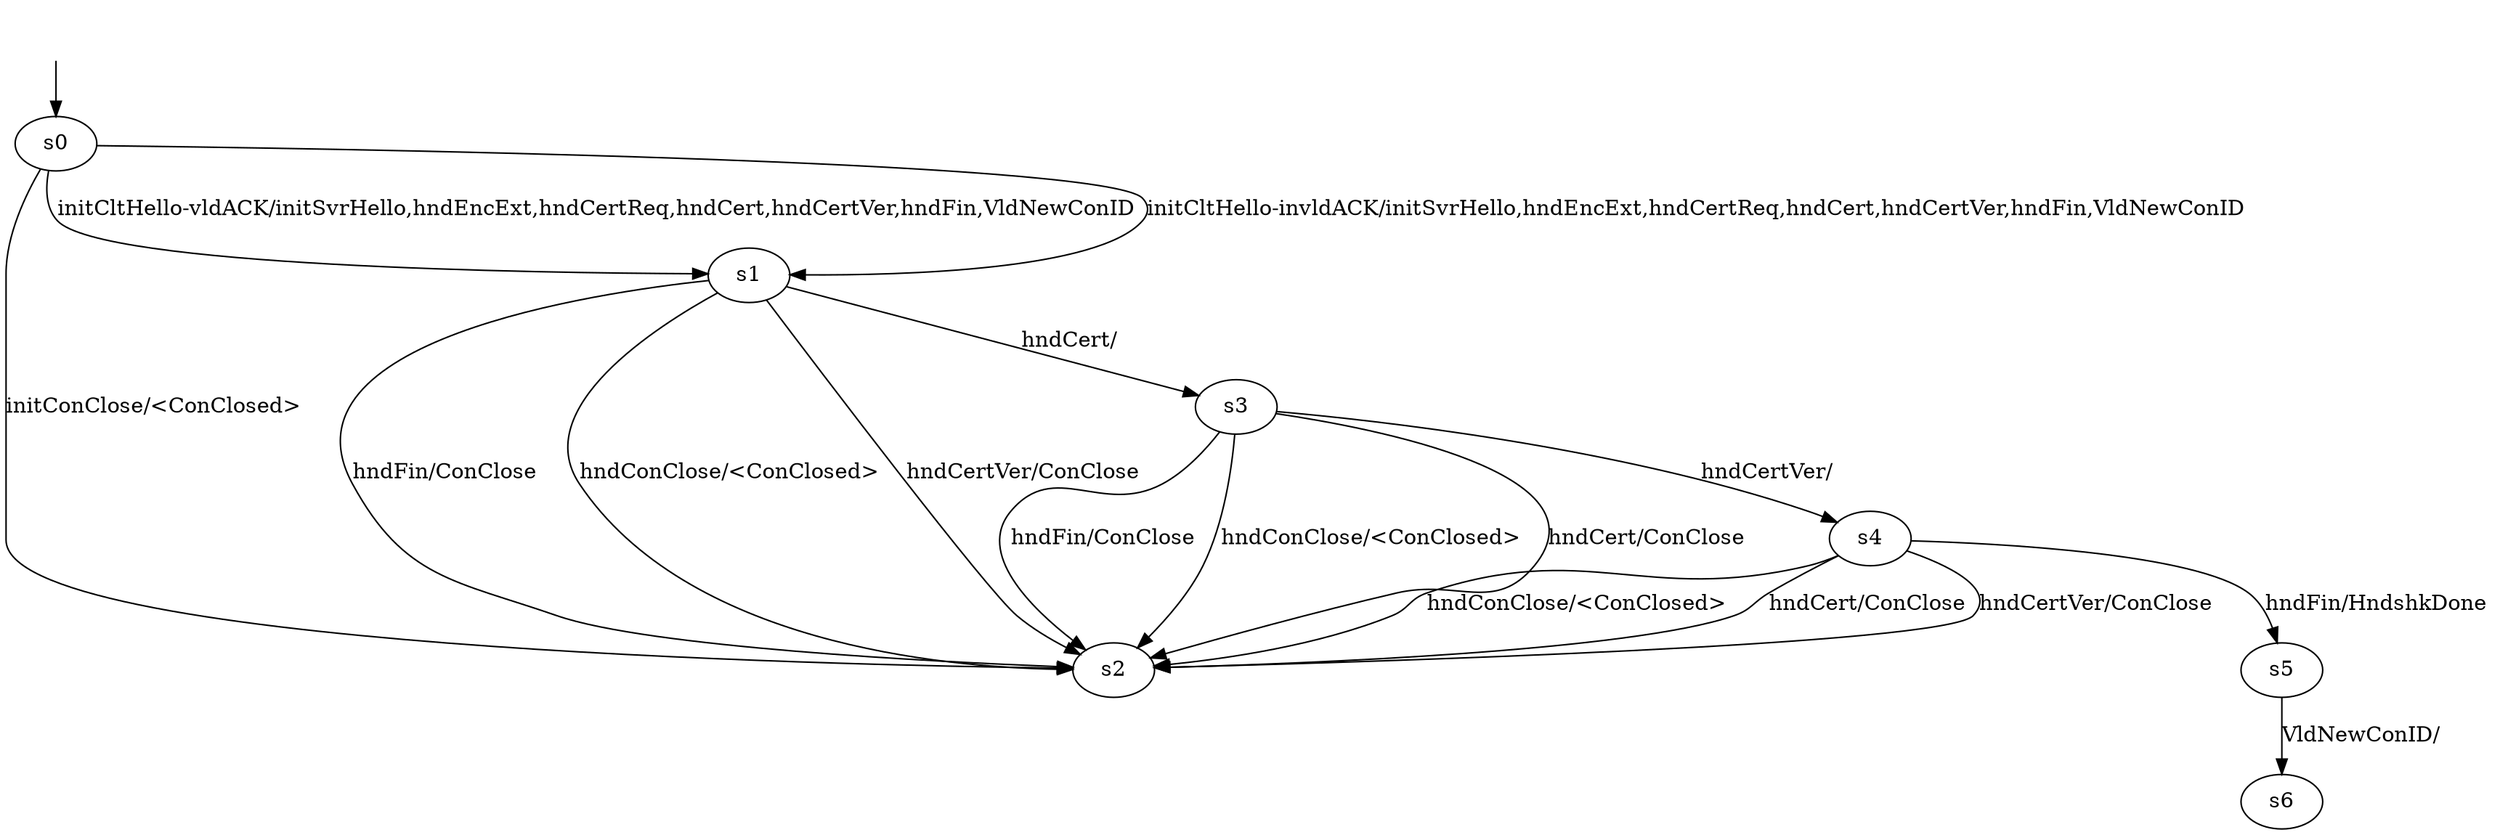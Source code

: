 digraph "quinnModels/quinn-BWCA-BWRCA-CS-0/learnedModel" {
s0 [label=s0];
s1 [label=s1];
s2 [label=s2];
s3 [label=s3];
s4 [label=s4];
s5 [label=s5];
s6 [label=s6];
s0 -> s2  [label="initConClose/<ConClosed> "];
s0 -> s1  [label="initCltHello-vldACK/initSvrHello,hndEncExt,hndCertReq,hndCert,hndCertVer,hndFin,VldNewConID "];
s0 -> s1  [label="initCltHello-invldACK/initSvrHello,hndEncExt,hndCertReq,hndCert,hndCertVer,hndFin,VldNewConID "];
s1 -> s2  [label="hndFin/ConClose "];
s1 -> s2  [label="hndConClose/<ConClosed> "];
s1 -> s3  [label="hndCert/ "];
s1 -> s2  [label="hndCertVer/ConClose "];
s3 -> s2  [label="hndFin/ConClose "];
s3 -> s2  [label="hndConClose/<ConClosed> "];
s3 -> s2  [label="hndCert/ConClose "];
s3 -> s4  [label="hndCertVer/ "];
s4 -> s5  [label="hndFin/HndshkDone "];
s4 -> s2  [label="hndConClose/<ConClosed> "];
s4 -> s2  [label="hndCert/ConClose "];
s4 -> s2  [label="hndCertVer/ConClose "];
s5 -> s6  [label="VldNewConID/ "];
__start0 [label="", shape=none];
__start0 -> s0  [label=""];
}
